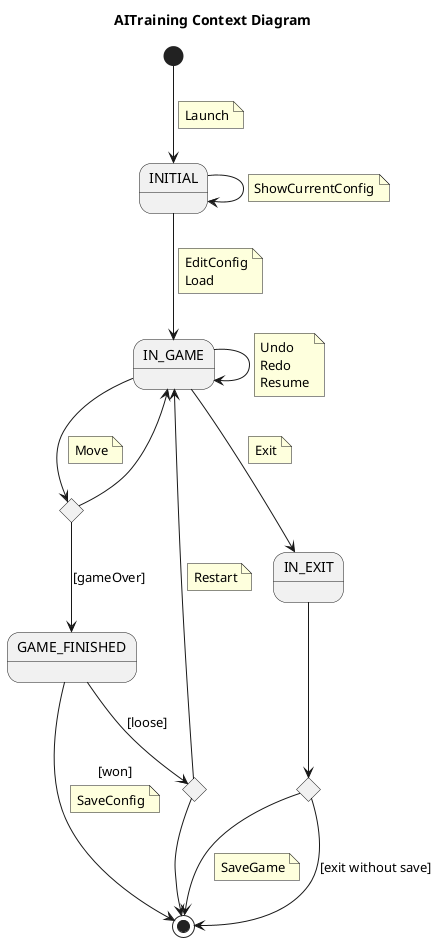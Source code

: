 @startuml AITrainingContextDiagram
title AITraining Context Diagram
state INITIAL
state IN_GAME
state GAME_FINISHED
state IF <<choice>>
state IF2 <<choice>>
state IF3 <<choice>>

[*] --> INITIAL
note on link
    Launch
end note

INITIAL --> INITIAL
    note on link
        ShowCurrentConfig
    end note

INITIAL --> IN_GAME
    note on link
        EditConfig
        Load
    end note
IN_GAME --> IN_GAME
    note on link
        Undo
        Redo
        Resume
    end note

IN_GAME --> IF3
    note on link
        Move
    end note

IF3 --> IN_GAME
IF3 --> GAME_FINISHED : [gameOver]

IN_EXIT -->IF
IF -->[*]
    note on link
        SaveGame
    end note

IF --> [*] : [exit without save]

IN_GAME -->IN_EXIT
    note on link
        Exit
    end note

GAME_FINISHED --> IF2 : [loose]

IF2 --> IN_GAME
    note on link
        Restart
    end note

GAME_FINISHED --> [*] : [won]
    note on link
        SaveConfig
    end note
IF2 --> [*]

@enduml